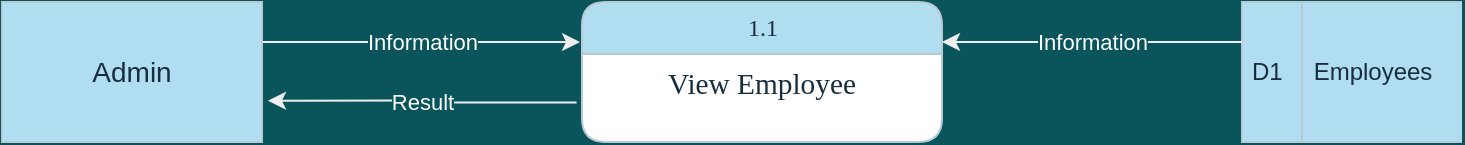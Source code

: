 <mxfile version="14.6.13" type="device"><diagram id="xxirD6wm5qDIGWDjvJOE" name="Page-1"><mxGraphModel dx="912" dy="327" grid="1" gridSize="10" guides="1" tooltips="1" connect="1" arrows="1" fold="1" page="1" pageScale="1" pageWidth="850" pageHeight="1100" background="#09555B" math="0" shadow="0"><root><mxCell id="0"/><mxCell id="1" parent="0"/><mxCell id="OIdQq_D1740DC4VwK2Ue-1" value="Information" style="edgeStyle=orthogonalEdgeStyle;curved=0;rounded=1;sketch=0;orthogonalLoop=1;jettySize=auto;html=1;fontColor=#FFFFFF;strokeColor=#EEEEEE;labelBackgroundColor=#09555B;" edge="1" parent="1" source="OIdQq_D1740DC4VwK2Ue-2"><mxGeometry relative="1" as="geometry"><mxPoint x="379" y="230" as="targetPoint"/><Array as="points"><mxPoint x="260" y="230"/><mxPoint x="260" y="230"/></Array></mxGeometry></mxCell><mxCell id="OIdQq_D1740DC4VwK2Ue-2" value="&lt;font style=&quot;font-size: 14px&quot;&gt;Admin&lt;/font&gt;" style="rounded=0;whiteSpace=wrap;html=1;fillColor=#B1DDF0;strokeColor=#BAC8D3;fontColor=#182E3E;" vertex="1" parent="1"><mxGeometry x="90" y="210" width="130" height="70" as="geometry"/></mxCell><mxCell id="OIdQq_D1740DC4VwK2Ue-3" value="Result" style="edgeStyle=orthogonalEdgeStyle;curved=0;rounded=1;sketch=0;orthogonalLoop=1;jettySize=auto;html=1;entryX=1.023;entryY=0.705;entryDx=0;entryDy=0;entryPerimeter=0;fontColor=#FFFFFF;strokeColor=#EEEEEE;exitX=-0.015;exitY=0.934;exitDx=0;exitDy=0;exitPerimeter=0;labelBackgroundColor=#09555B;" edge="1" parent="1" source="OIdQq_D1740DC4VwK2Ue-5" target="OIdQq_D1740DC4VwK2Ue-2"><mxGeometry relative="1" as="geometry"/></mxCell><mxCell id="OIdQq_D1740DC4VwK2Ue-4" value="1.1" style="swimlane;html=1;fontStyle=0;childLayout=stackLayout;horizontal=1;startSize=26;fillColor=#B1DDF0;horizontalStack=0;resizeParent=1;resizeLast=0;collapsible=1;marginBottom=0;swimlaneFillColor=#ffffff;align=center;rounded=1;shadow=0;comic=0;labelBackgroundColor=none;strokeWidth=1;fontFamily=Verdana;fontSize=12;strokeColor=#BAC8D3;fontColor=#182E3E;" vertex="1" parent="1"><mxGeometry x="380" y="210" width="180" height="70" as="geometry"><mxRectangle x="380" y="210" width="50" height="26" as="alternateBounds"/></mxGeometry></mxCell><mxCell id="OIdQq_D1740DC4VwK2Ue-5" value="&lt;span id=&quot;docs-internal-guid-54e838d1-7fff-f729-35b7-6f94d2176117&quot;&gt;&lt;span style=&quot;font-size: 11pt ; font-family: &amp;#34;times new roman&amp;#34; ; background-color: transparent ; vertical-align: baseline&quot;&gt;View Employee&lt;/span&gt;&lt;/span&gt;" style="text;html=1;strokeColor=none;fillColor=none;spacingLeft=4;spacingRight=4;whiteSpace=wrap;overflow=hidden;rotatable=0;points=[[0,0.5],[1,0.5]];portConstraint=eastwest;fontColor=#182E3E;align=center;" vertex="1" parent="OIdQq_D1740DC4VwK2Ue-4"><mxGeometry y="26" width="180" height="26" as="geometry"/></mxCell><mxCell id="OIdQq_D1740DC4VwK2Ue-6" value="D1" style="html=1;dashed=0;whitespace=wrap;shape=mxgraph.dfd.dataStoreID;align=left;spacingLeft=3;points=[[0,0],[0.5,0],[1,0],[0,0.5],[1,0.5],[0,1],[0.5,1],[1,1]];fillColor=#B1DDF0;strokeColor=#BAC8D3;fontColor=#182E3E;" vertex="1" parent="1"><mxGeometry x="710" y="210" width="110" height="70" as="geometry"/></mxCell><mxCell id="OIdQq_D1740DC4VwK2Ue-7" value="Employees" style="text;html=1;align=center;verticalAlign=middle;resizable=0;points=[];autosize=1;strokeColor=none;fontColor=#182E3E;" vertex="1" parent="1"><mxGeometry x="740" y="235" width="70" height="20" as="geometry"/></mxCell><mxCell id="OIdQq_D1740DC4VwK2Ue-8" value="Information" style="edgeStyle=orthogonalEdgeStyle;curved=0;rounded=1;sketch=0;orthogonalLoop=1;jettySize=auto;html=1;fontColor=#FFFFFF;strokeColor=#EEEEEE;labelBackgroundColor=#09555B;" edge="1" parent="1" source="OIdQq_D1740DC4VwK2Ue-6"><mxGeometry relative="1" as="geometry"><mxPoint x="560" y="230" as="targetPoint"/><mxPoint x="710" y="245" as="sourcePoint"/><Array as="points"><mxPoint x="560" y="230"/></Array></mxGeometry></mxCell></root></mxGraphModel></diagram></mxfile>